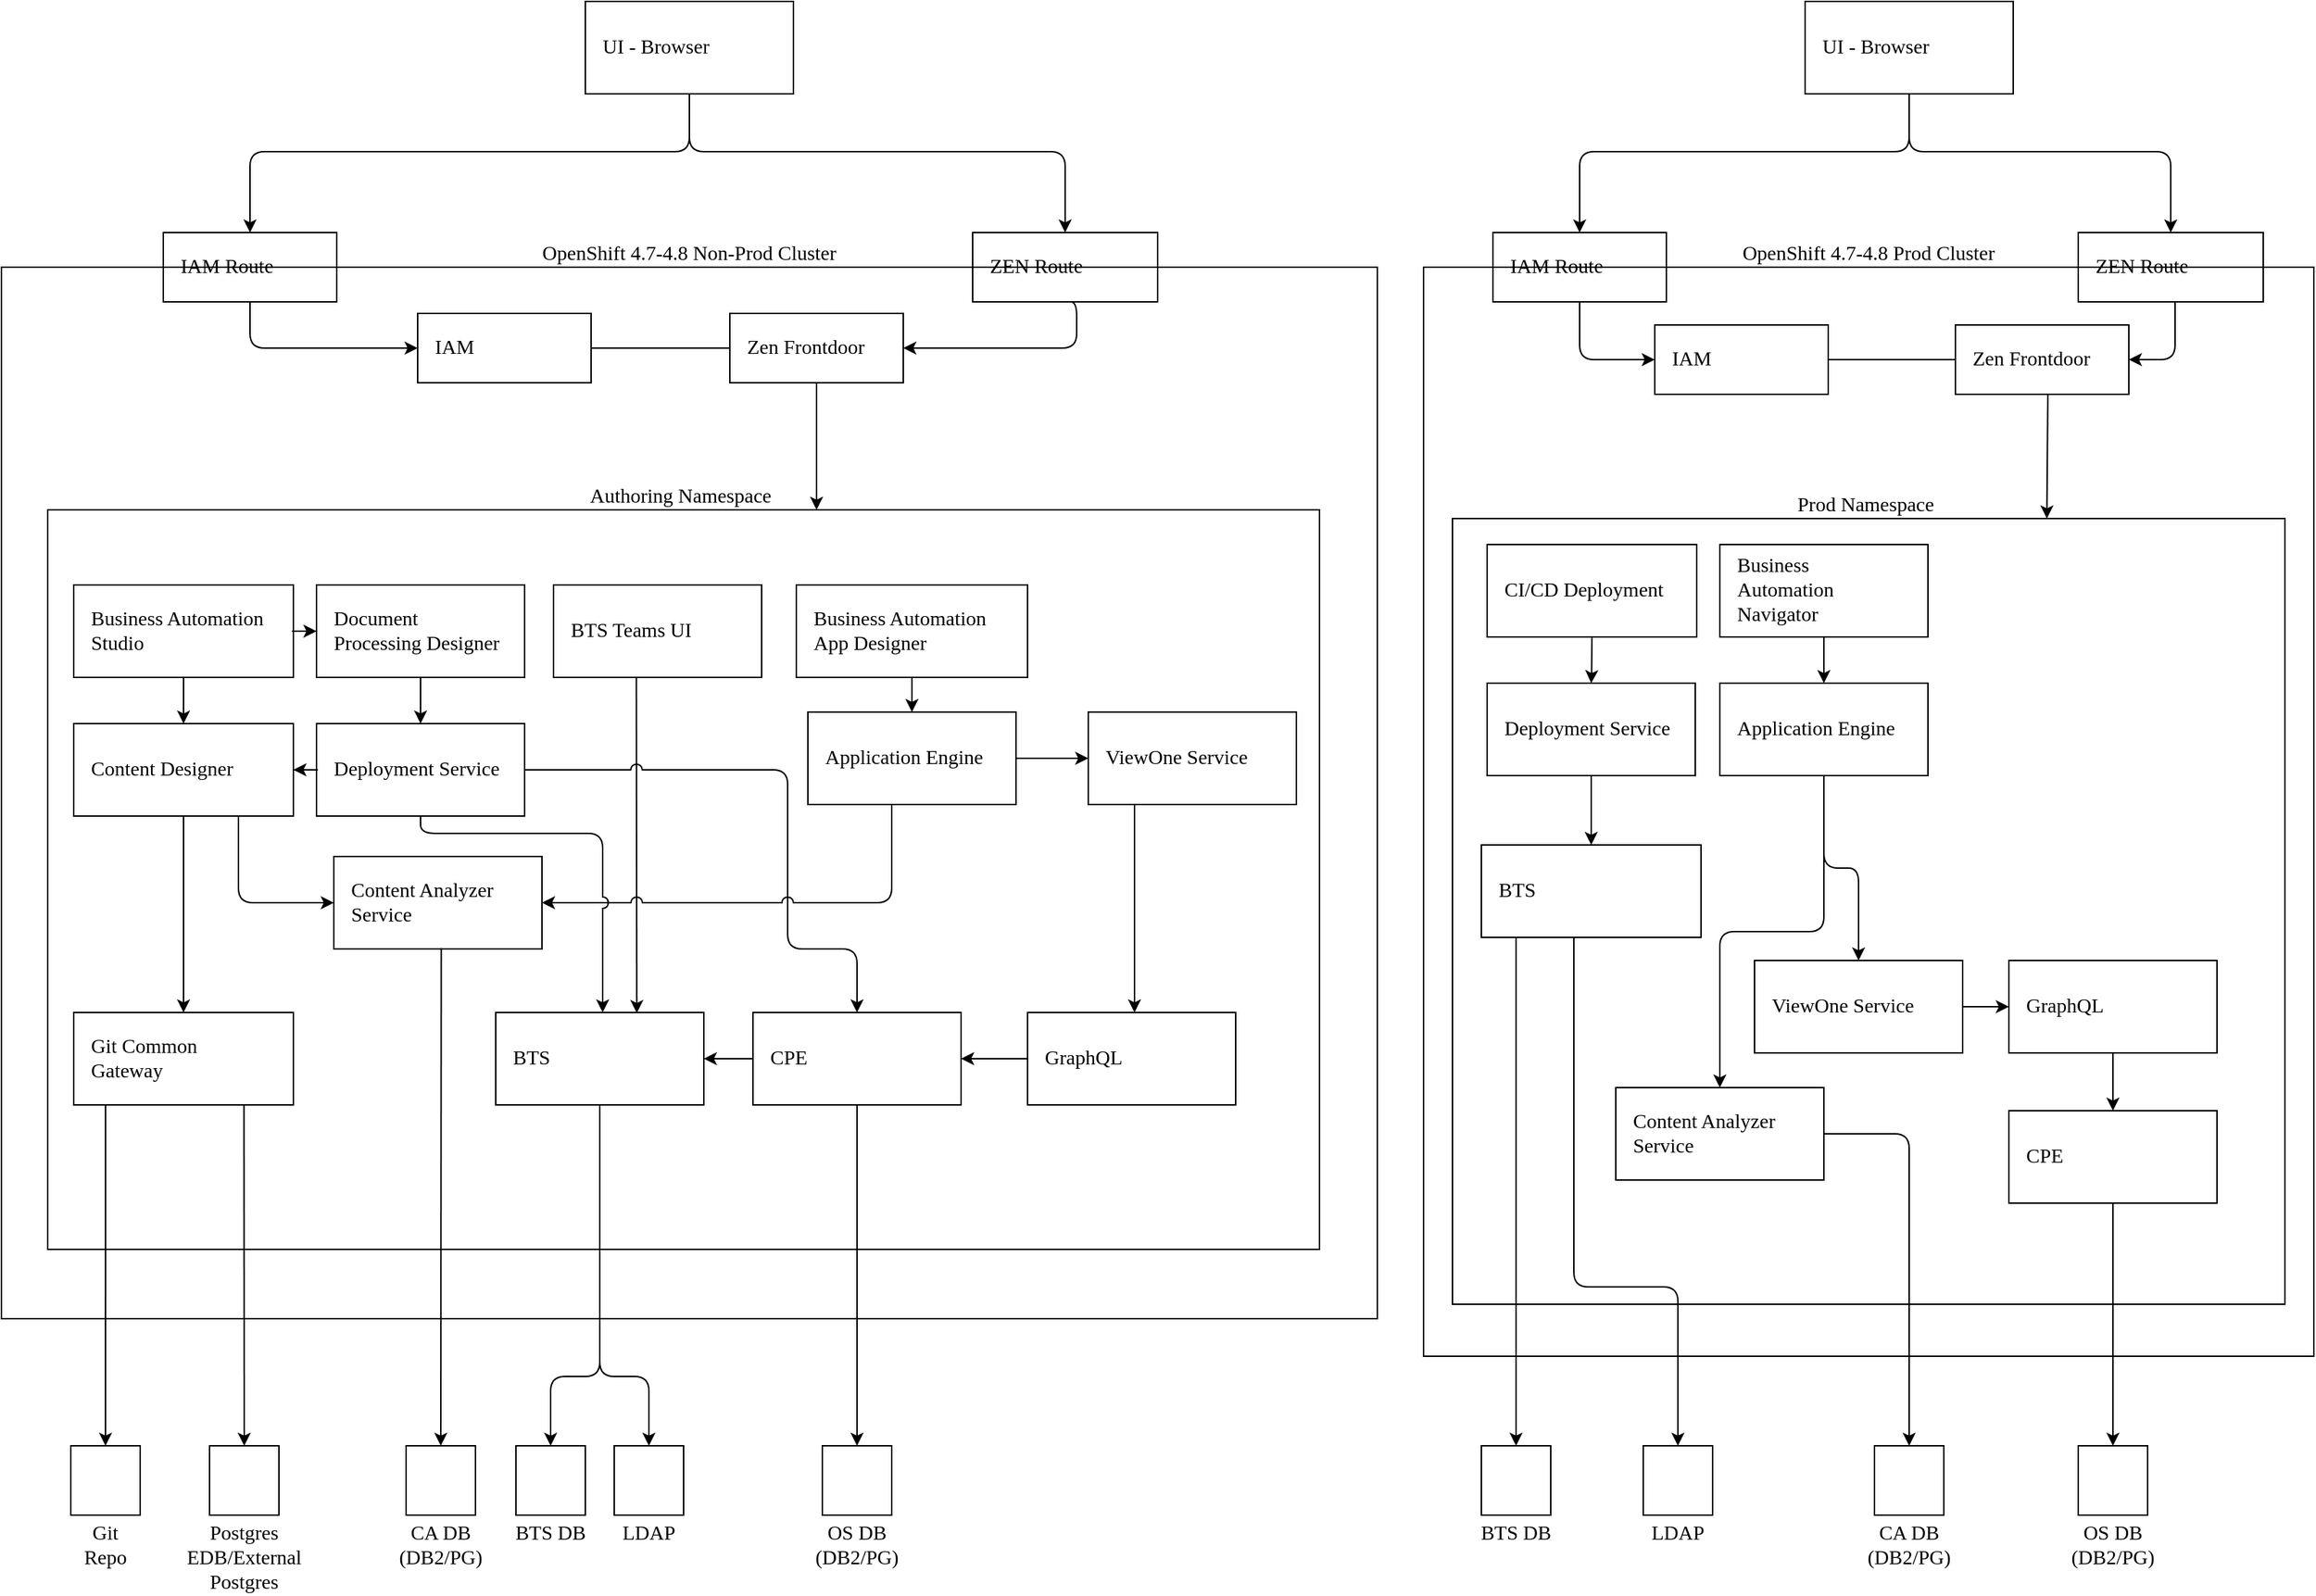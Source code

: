 <mxfile version="27.0.9">
  <diagram id="Tr5ceSvcylgi-qd9AIuI" name="Page-1">
    <mxGraphModel dx="2991" dy="2485" grid="1" gridSize="8" guides="1" tooltips="1" connect="1" arrows="1" fold="1" page="1" pageScale="1" pageWidth="1169" pageHeight="827" background="#ffffff" math="0" shadow="0">
      <root>
        <MiscDiagram modelType="MiscDiagram" lastModifiedUserId="dbush@ibm.com" description="" lastModified="2022-01-26T00:14:24Z" _id="miscdiagram_B1j_SJlOt" label="DO Automation Document Processing on OCP" id="0">
          <mxCell />
        </MiscDiagram>
        <mxCell id="1" parent="0" />
        <UserObject placeholders="1" label="Postgres EDB/External Postgres" Icon-Name="default" id="miscdiagram_B1j_SJlOt_33dyR8UQeAwW">
          <mxCell style="shape=mxgraph.ibm2mondrian.base;shapeType=pn;shapeLayout=collapsed;colorFamily=cyan;colorBackground=noColor:noColor;html=1;whiteSpace=wrap;metaEdit=1;strokeWidth=1;collapsible=0;recursiveResize=0;expand=0;fontFamily=IBM Plex Sans;fontColor=#000000;fontSize=14;image=;verticalAlign=top;align=center;spacing=0;spacingLeft=0;spacingRight=0;spacingTop=0;spacingBottom=0;verticalLabelPosition=bottom;labelPosition=center;positionText=bottom;container=1;fillColor=none;strokeColor=#000000;" parent="1" vertex="1">
            <mxGeometry x="200" y="784" width="48" height="48" as="geometry" />
          </mxCell>
        </UserObject>
        <UserObject placeholders="1" label="Git Repo" Icon-Name="archive" id="miscdiagram_B1j_SJlOt_43dyR8UQgxDn">
          <mxCell style="shape=mxgraph.ibm2mondrian.base;shapeType=ln;shapeLayout=collapsed;colorFamily=cyan;colorBackground=noColor:noColor;html=1;whiteSpace=wrap;metaEdit=1;strokeWidth=1;collapsible=0;recursiveResize=0;expand=0;fontFamily=IBM Plex Sans;fontColor=#000000;fontSize=14;image=;verticalAlign=top;align=center;spacing=0;spacingLeft=0;spacingRight=0;spacingTop=0;spacingBottom=0;verticalLabelPosition=bottom;labelPosition=center;positionText=bottom;container=1;fillColor=none;strokeColor=#000000;" parent="1" vertex="1">
            <mxGeometry x="104" y="784" width="48" height="48" as="geometry" />
          </mxCell>
        </UserObject>
        <UserObject placeholders="1" label="CA DB (DB2/PG)" Icon-Name="data--base" id="miscdiagram_B1j_SJlOt_53dyR8UQ9l7k">
          <mxCell style="shape=mxgraph.ibm2mondrian.base;shapeType=ln;shapeLayout=collapsed;colorFamily=cyan;colorBackground=noColor:noColor;html=1;whiteSpace=wrap;metaEdit=1;strokeWidth=1;collapsible=0;recursiveResize=0;expand=0;fontFamily=IBM Plex Sans;fontColor=#000000;fontSize=14;image=;verticalAlign=top;align=center;spacing=0;spacingLeft=0;spacingRight=0;spacingTop=0;spacingBottom=0;verticalLabelPosition=bottom;labelPosition=center;positionText=bottom;container=1;fillColor=none;strokeColor=#000000;" parent="1" vertex="1">
            <mxGeometry x="336" y="784" width="48" height="48" as="geometry" />
          </mxCell>
        </UserObject>
        <UserObject placeholders="1" label="BTS DB" Icon-Name="data--base" _id="userobject_36P5vDl5987" id="miscdiagram_B1j_SJlOt_93dyR8UQx7J3">
          <mxCell style="shape=mxgraph.ibm2mondrian.base;shapeType=ln;shapeLayout=collapsed;colorFamily=cyan;colorBackground=noColor:noColor;html=1;whiteSpace=wrap;metaEdit=1;strokeWidth=1;collapsible=0;recursiveResize=0;expand=0;fontFamily=IBM Plex Sans;fontColor=#000000;fontSize=14;image=;verticalAlign=top;align=center;spacing=0;spacingLeft=0;spacingRight=0;spacingTop=0;spacingBottom=0;verticalLabelPosition=bottom;labelPosition=center;positionText=bottom;container=1;fillColor=none;strokeColor=#000000;" parent="1" vertex="1">
            <mxGeometry x="412" y="784" width="48" height="48" as="geometry" />
          </mxCell>
        </UserObject>
        <UserObject placeholders="1" label="LDAP" Icon-Name="data--base" _id="userobject_36P5Kby7Kat" id="miscdiagram_B1j_SJlOt_113dyR8UQoE4f">
          <mxCell style="shape=mxgraph.ibm2mondrian.base;shapeType=ln;shapeLayout=collapsed;colorFamily=cyan;colorBackground=noColor:noColor;html=1;whiteSpace=wrap;metaEdit=1;strokeWidth=1;collapsible=0;recursiveResize=0;expand=0;fontFamily=IBM Plex Sans;fontColor=#000000;fontSize=14;image=;verticalAlign=top;align=center;spacing=0;spacingLeft=0;spacingRight=0;spacingTop=0;spacingBottom=0;verticalLabelPosition=bottom;labelPosition=center;positionText=bottom;container=1;fillColor=none;strokeColor=#000000;" parent="1" vertex="1">
            <mxGeometry x="480" y="784" width="48" height="48" as="geometry" />
          </mxCell>
        </UserObject>
        <UserObject placeholders="1" label="&lt;span style=&quot;font-family: &amp;quot;ibm plex sans&amp;quot;&quot;&gt;OpenShift 4.7-4.8 Non-Prod Cluster&lt;/span&gt;" Icon-Name="logo--openshift" id="miscdiagram_B1j_SJlOt_223dyR8UQknNh">
          <mxCell style="shape=mxgraph.ibm2mondrian.base;shapeType=pg;shapeLayout=expanded;colorFamily=green;colorBackground=noColor:noColor;strokeWidth=1;html=1;whiteSpace=wrap;metaEdit=1;collapsible=0;recursiveResize=0;expand=0;fontFamily=IBM Plex Sans SmBld;fontColor=#000000;fontSize=14;image=;verticalAlign=bottom;align=center;spacing=0;spacingLeft=16;spacingRight=16;spacingTop=0;spacingBottom=0;container=1;labelPosition=center;verticalLabelPosition=top;labelBackgroundColor=none;fillColor=none;strokeColor=#000000;" parent="1" vertex="1">
            <mxGeometry x="56" y="-32" width="952" height="728" as="geometry" />
          </mxCell>
        </UserObject>
        <UserObject placeholders="1" label="Authoring Namespace" Icon-Name="border--none" id="miscdiagram_B1j_SJlOt_233dyR8UQaYAk">
          <mxCell style="shape=mxgraph.ibm2mondrian.base;shapeType=lg;shapeLayout=expanded;colorFamily=green;colorBackground=noColor:noColor;html=1;whiteSpace=wrap;metaEdit=1;strokeWidth=1;collapsible=0;recursiveResize=0;expand=0;fontFamily=IBM Plex Sans;fontColor=#000000;fontSize=14;image=;verticalAlign=bottom;align=center;spacing=0;spacingLeft=12;spacingRight=16;spacingTop=0;spacingBottom=0;container=1;labelPosition=center;verticalLabelPosition=top;fillColor=none;strokeColor=#000000;" parent="miscdiagram_B1j_SJlOt_223dyR8UQknNh" vertex="1">
            <mxGeometry x="32" y="168" width="880" height="512" as="geometry" />
          </mxCell>
        </UserObject>
        <UserObject placeholders="1" label="Business Automation Studio" Icon-Name="cube" _id="userobject_36P1Ee38pfG" id="miscdiagram_B1j_SJlOt_243dyR8UQWRlB">
          <mxCell style="shape=mxgraph.ibm2mondrian.base;shapeType=lg;shapeLayout=expanded;colorFamily=green;colorBackground=noColor:noColor;html=1;whiteSpace=wrap;metaEdit=1;strokeWidth=1;collapsible=0;recursiveResize=0;expand=0;fontFamily=IBM Plex Sans;fontColor=#000000;fontSize=14;image=;verticalAlign=middle;align=left;spacing=0;spacingLeft=12;spacingRight=16;spacingTop=0;spacingBottom=0;container=1;fillColor=none;strokeColor=#000000;" parent="miscdiagram_B1j_SJlOt_233dyR8UQaYAk" vertex="1">
            <mxGeometry x="18" y="52" width="152" height="64" as="geometry" />
          </mxCell>
        </UserObject>
        <UserObject placeholders="1" label="Content Designer" Icon-Name="cube" _id="userobject_3667dpUiJf2" id="miscdiagram_B1j_SJlOt_253dyR8UQdbGD">
          <mxCell style="shape=mxgraph.ibm2mondrian.base;shapeType=lg;shapeLayout=expanded;colorFamily=green;colorBackground=noColor:noColor;html=1;whiteSpace=wrap;metaEdit=1;strokeWidth=1;collapsible=0;recursiveResize=0;expand=0;fontFamily=IBM Plex Sans;fontColor=#000000;fontSize=14;image=;verticalAlign=middle;align=left;spacing=0;spacingLeft=12;spacingRight=16;spacingTop=0;spacingBottom=0;container=1;fillColor=none;strokeColor=#000000;" parent="miscdiagram_B1j_SJlOt_233dyR8UQaYAk" vertex="1">
            <mxGeometry x="18" y="148" width="152" height="64" as="geometry" />
          </mxCell>
        </UserObject>
        <UserObject placeholders="1" label="Git Common Gateway" Icon-Name="cube" _id="userobject_3667Aq2Y8bL" id="miscdiagram_B1j_SJlOt_263dyR8UQSVPM">
          <mxCell style="shape=mxgraph.ibm2mondrian.base;shapeType=lg;shapeLayout=expanded;colorFamily=green;colorBackground=noColor:noColor;html=1;whiteSpace=wrap;metaEdit=1;strokeWidth=1;collapsible=0;recursiveResize=0;expand=0;fontFamily=IBM Plex Sans;fontColor=#000000;fontSize=14;image=;verticalAlign=middle;align=left;spacing=0;spacingLeft=12;spacingRight=16;spacingTop=0;spacingBottom=0;container=1;strokeColor=#000000;fillColor=none;" parent="miscdiagram_B1j_SJlOt_233dyR8UQaYAk" vertex="1">
            <mxGeometry x="18" y="348" width="152" height="64" as="geometry" />
          </mxCell>
        </UserObject>
        <UserObject placeholders="1" label="Content Analyzer Service" Icon-Name="cube" _id="userobject_36P25ugMZ5Y" id="miscdiagram_B1j_SJlOt_273dyR8UQ8cT9">
          <mxCell style="shape=mxgraph.ibm2mondrian.base;shapeType=lg;shapeLayout=expanded;colorFamily=green;colorBackground=noColor:noColor;html=1;whiteSpace=wrap;metaEdit=1;strokeWidth=1;collapsible=0;recursiveResize=0;expand=0;fontFamily=IBM Plex Sans;fontColor=#000000;fontSize=14;image=;verticalAlign=middle;align=left;spacing=0;spacingLeft=12;spacingRight=16;spacingTop=0;spacingBottom=0;container=1;fillColor=none;strokeColor=#000000;" parent="miscdiagram_B1j_SJlOt_233dyR8UQaYAk" vertex="1">
            <mxGeometry x="198" y="240" width="144" height="64" as="geometry" />
          </mxCell>
        </UserObject>
        <UserObject placeholders="1" label="Deployment Service" Icon-Name="cube" _id="userobject_3667mdD737Q" id="miscdiagram_B1j_SJlOt_283dyR8UQOgOF">
          <mxCell style="shape=mxgraph.ibm2mondrian.base;shapeType=lg;shapeLayout=expanded;colorFamily=green;colorBackground=noColor:noColor;html=1;whiteSpace=wrap;metaEdit=1;strokeWidth=1;collapsible=0;recursiveResize=0;expand=0;fontFamily=IBM Plex Sans;fontColor=#000000;fontSize=14;image=;verticalAlign=middle;align=left;spacing=0;spacingLeft=12;spacingRight=16;spacingTop=0;spacingBottom=0;container=1;fillColor=none;strokeColor=#000000;" parent="miscdiagram_B1j_SJlOt_233dyR8UQaYAk" vertex="1">
            <mxGeometry x="186" y="148" width="144" height="64" as="geometry" />
          </mxCell>
        </UserObject>
        <UserObject placeholders="1" label="Document Processing Designer" Icon-Name="cube" _id="userobject_36P1QYD0zJA" id="miscdiagram_B1j_SJlOt_293dyR8UQvOCA">
          <mxCell style="shape=mxgraph.ibm2mondrian.base;shapeType=lg;shapeLayout=expanded;colorFamily=green;colorBackground=noColor:noColor;html=1;whiteSpace=wrap;metaEdit=1;strokeWidth=1;collapsible=0;recursiveResize=0;expand=0;fontFamily=IBM Plex Sans;fontColor=#000000;fontSize=14;image=;verticalAlign=middle;align=left;spacing=0;spacingLeft=12;spacingRight=16;spacingTop=0;spacingBottom=0;container=1;fillColor=none;strokeColor=#000000;" parent="miscdiagram_B1j_SJlOt_233dyR8UQaYAk" vertex="1">
            <mxGeometry x="186" y="52" width="144" height="64" as="geometry" />
          </mxCell>
        </UserObject>
        <UserObject placeholders="1" label="BTS Teams UI" Icon-Name="cube" _id="userobject_36P4Vl50sWv" id="miscdiagram_B1j_SJlOt_303dyR8UQFwSX">
          <mxCell style="shape=mxgraph.ibm2mondrian.base;shapeType=lg;shapeLayout=expanded;colorFamily=green;colorBackground=noColor:noColor;html=1;whiteSpace=wrap;metaEdit=1;strokeWidth=1;collapsible=0;recursiveResize=0;expand=0;fontFamily=IBM Plex Sans;fontColor=#000000;fontSize=14;image=;verticalAlign=middle;align=left;spacing=0;spacingLeft=12;spacingRight=16;spacingTop=0;spacingBottom=0;container=1;strokeColor=#000000;fillColor=none;" parent="miscdiagram_B1j_SJlOt_233dyR8UQaYAk" vertex="1">
            <mxGeometry x="350" y="52" width="144" height="64" as="geometry" />
          </mxCell>
        </UserObject>
        <UserObject placeholders="1" label="BTS" Icon-Name="cube" _id="userobject_36OWko64QQ0" id="miscdiagram_B1j_SJlOt_313dyR8UQ7wGu">
          <mxCell style="shape=mxgraph.ibm2mondrian.base;shapeType=lg;shapeLayout=expanded;colorFamily=green;colorBackground=noColor:noColor;html=1;whiteSpace=wrap;metaEdit=1;strokeWidth=1;collapsible=0;recursiveResize=0;expand=0;fontFamily=IBM Plex Sans;fontColor=#000000;fontSize=14;image=;verticalAlign=middle;align=left;spacing=0;spacingLeft=12;spacingRight=16;spacingTop=0;spacingBottom=0;container=1;fillColor=none;strokeColor=#000000;" parent="miscdiagram_B1j_SJlOt_233dyR8UQaYAk" vertex="1">
            <mxGeometry x="310" y="348" width="144" height="64" as="geometry" />
          </mxCell>
        </UserObject>
        <UserObject placeholders="1" label="CPE" Icon-Name="cube" _id="userobject_36P78EL8A8f" id="miscdiagram_B1j_SJlOt_323dyR8UQu4Fc">
          <mxCell style="shape=mxgraph.ibm2mondrian.base;shapeType=lg;shapeLayout=expanded;colorFamily=green;colorBackground=noColor:noColor;html=1;whiteSpace=wrap;metaEdit=1;strokeWidth=1;collapsible=0;recursiveResize=0;expand=0;fontFamily=IBM Plex Sans;fontColor=#000000;fontSize=14;image=;verticalAlign=middle;align=left;spacing=0;spacingLeft=12;spacingRight=16;spacingTop=0;spacingBottom=0;container=1;fillColor=none;strokeColor=#000000;" parent="miscdiagram_B1j_SJlOt_233dyR8UQaYAk" vertex="1">
            <mxGeometry x="488" y="348" width="144" height="64" as="geometry" />
          </mxCell>
        </UserObject>
        <UserObject placeholders="1" label="Application Engine" Icon-Name="cube" _id="userobject_36P65RDvgS0" id="miscdiagram_B1j_SJlOt_333dyR8UQqFrO">
          <mxCell style="shape=mxgraph.ibm2mondrian.base;shapeType=lg;shapeLayout=expanded;colorFamily=green;colorBackground=noColor:noColor;html=1;whiteSpace=wrap;metaEdit=1;strokeWidth=1;collapsible=0;recursiveResize=0;expand=0;fontFamily=IBM Plex Sans;fontColor=#000000;fontSize=14;image=;verticalAlign=middle;align=left;spacing=0;spacingLeft=12;spacingRight=16;spacingTop=0;spacingBottom=0;container=1;fillColor=none;strokeColor=#000000;" parent="miscdiagram_B1j_SJlOt_233dyR8UQaYAk" vertex="1">
            <mxGeometry x="526" y="140" width="144" height="64" as="geometry" />
          </mxCell>
        </UserObject>
        <UserObject placeholders="1" label="Business Automation App Designer" Icon-Name="cube" _id="userobject_36P6hJfFbg5" id="miscdiagram_B1j_SJlOt_343dyR8UQKq7G">
          <mxCell style="shape=mxgraph.ibm2mondrian.base;shapeType=lg;shapeLayout=expanded;colorFamily=green;colorBackground=noColor:noColor;html=1;whiteSpace=wrap;metaEdit=1;strokeWidth=1;collapsible=0;recursiveResize=0;expand=0;fontFamily=IBM Plex Sans;fontColor=#000000;fontSize=14;image=;verticalAlign=middle;align=left;spacing=0;spacingLeft=12;spacingRight=16;spacingTop=0;spacingBottom=0;container=1;strokeColor=#000000;fillColor=none;" parent="miscdiagram_B1j_SJlOt_233dyR8UQaYAk" vertex="1">
            <mxGeometry x="518" y="52" width="160" height="64" as="geometry" />
          </mxCell>
        </UserObject>
        <UserObject placeholders="1" label="ViewOne Service" Icon-Name="cube" _id="userobject_36P6KZM3n5F" id="miscdiagram_B1j_SJlOt_353dyR8UQ52sK">
          <mxCell style="shape=mxgraph.ibm2mondrian.base;shapeType=lg;shapeLayout=expanded;colorFamily=green;colorBackground=noColor:noColor;html=1;whiteSpace=wrap;metaEdit=1;strokeWidth=1;collapsible=0;recursiveResize=0;expand=0;fontFamily=IBM Plex Sans;fontColor=#000000;fontSize=14;image=;verticalAlign=middle;align=left;spacing=0;spacingLeft=12;spacingRight=16;spacingTop=0;spacingBottom=0;container=1;fillColor=none;strokeColor=#000000;" parent="miscdiagram_B1j_SJlOt_233dyR8UQaYAk" vertex="1">
            <mxGeometry x="720" y="140" width="144" height="64" as="geometry" />
          </mxCell>
        </UserObject>
        <UserObject placeholders="1" label="GraphQL" Icon-Name="cube" _id="userobject_36P6XDoOzQz" id="miscdiagram_B1j_SJlOt_363dyR8UQkNWK">
          <mxCell style="shape=mxgraph.ibm2mondrian.base;shapeType=lg;shapeLayout=expanded;colorFamily=green;colorBackground=noColor:noColor;html=1;whiteSpace=wrap;metaEdit=1;strokeWidth=1;collapsible=0;recursiveResize=0;expand=0;fontFamily=IBM Plex Sans;fontColor=#000000;fontSize=14;image=;verticalAlign=middle;align=left;spacing=0;spacingLeft=12;spacingRight=16;spacingTop=0;spacingBottom=0;container=1;fillColor=none;strokeColor=#000000;" parent="miscdiagram_B1j_SJlOt_233dyR8UQaYAk" vertex="1">
            <mxGeometry x="678" y="348" width="144" height="64" as="geometry" />
          </mxCell>
        </UserObject>
        <mxCell id="miscdiagram_B1j_SJlOt_373dyR8UQWdO4" style="edgeStyle=orthogonalEdgeStyle;rounded=1;orthogonalLoop=1;jettySize=auto;html=1;jumpStyle=arc;jumpSize=8;strokeColor=#000000;" parent="miscdiagram_B1j_SJlOt_233dyR8UQaYAk" source="miscdiagram_B1j_SJlOt_243dyR8UQWRlB" target="miscdiagram_B1j_SJlOt_253dyR8UQdbGD" edge="1">
          <mxGeometry relative="1" as="geometry" />
        </mxCell>
        <mxCell id="miscdiagram_B1j_SJlOt_383dyR8UQiYC1" style="edgeStyle=orthogonalEdgeStyle;rounded=1;orthogonalLoop=1;jettySize=auto;html=1;jumpStyle=arc;jumpSize=8;strokeColor=#000000;" parent="miscdiagram_B1j_SJlOt_233dyR8UQaYAk" source="miscdiagram_B1j_SJlOt_253dyR8UQdbGD" target="miscdiagram_B1j_SJlOt_263dyR8UQSVPM" edge="1">
          <mxGeometry relative="1" as="geometry" />
        </mxCell>
        <mxCell id="miscdiagram_B1j_SJlOt_393dyR8UQGBuM" style="edgeStyle=orthogonalEdgeStyle;rounded=1;orthogonalLoop=1;jettySize=auto;html=1;jumpStyle=arc;jumpSize=8;strokeColor=#000000;" parent="miscdiagram_B1j_SJlOt_233dyR8UQaYAk" source="miscdiagram_B1j_SJlOt_283dyR8UQOgOF" target="miscdiagram_B1j_SJlOt_253dyR8UQdbGD" edge="1">
          <mxGeometry relative="1" as="geometry" />
        </mxCell>
        <mxCell id="miscdiagram_B1j_SJlOt_403dyR8UQaDyu" style="edgeStyle=orthogonalEdgeStyle;rounded=1;orthogonalLoop=1;jettySize=auto;html=1;jumpStyle=arc;jumpSize=8;strokeColor=#000000;" parent="miscdiagram_B1j_SJlOt_233dyR8UQaYAk" source="miscdiagram_B1j_SJlOt_243dyR8UQWRlB" target="miscdiagram_B1j_SJlOt_293dyR8UQvOCA" edge="1">
          <mxGeometry relative="1" as="geometry" />
        </mxCell>
        <mxCell id="miscdiagram_B1j_SJlOt_413dyR8UQjqBR" style="edgeStyle=orthogonalEdgeStyle;rounded=1;orthogonalLoop=1;jettySize=auto;html=1;jumpStyle=arc;jumpSize=8;strokeColor=#000000;" parent="miscdiagram_B1j_SJlOt_233dyR8UQaYAk" source="miscdiagram_B1j_SJlOt_293dyR8UQvOCA" target="miscdiagram_B1j_SJlOt_283dyR8UQOgOF" edge="1">
          <mxGeometry relative="1" as="geometry" />
        </mxCell>
        <mxCell id="miscdiagram_B1j_SJlOt_433dyR8UQRlHU" style="edgeStyle=orthogonalEdgeStyle;rounded=1;orthogonalLoop=1;jettySize=auto;html=1;jumpStyle=arc;jumpSize=8;entryX=0.678;entryY=0.006;entryDx=0;entryDy=0;entryPerimeter=0;exitX=0.398;exitY=1.008;exitDx=0;exitDy=0;exitPerimeter=0;strokeColor=#000000;" parent="miscdiagram_B1j_SJlOt_233dyR8UQaYAk" source="miscdiagram_B1j_SJlOt_303dyR8UQFwSX" target="miscdiagram_B1j_SJlOt_313dyR8UQ7wGu" edge="1">
          <mxGeometry relative="1" as="geometry">
            <mxPoint x="407" y="336" as="targetPoint" />
            <Array as="points">
              <mxPoint x="407" y="168" />
              <mxPoint x="408" y="168" />
            </Array>
          </mxGeometry>
        </mxCell>
        <mxCell id="miscdiagram_B1j_SJlOt_443dyR8UQL97q" style="edgeStyle=orthogonalEdgeStyle;rounded=1;orthogonalLoop=1;jettySize=auto;html=1;jumpStyle=arc;jumpSize=8;entryX=0.5;entryY=0;entryDx=0;entryDy=0;strokeColor=#000000;" parent="miscdiagram_B1j_SJlOt_233dyR8UQaYAk" source="miscdiagram_B1j_SJlOt_283dyR8UQOgOF" target="miscdiagram_B1j_SJlOt_323dyR8UQu4Fc" edge="1">
          <mxGeometry relative="1" as="geometry">
            <Array as="points">
              <mxPoint x="512" y="180" />
              <mxPoint x="512" y="304" />
              <mxPoint x="560" y="304" />
            </Array>
          </mxGeometry>
        </mxCell>
        <mxCell id="miscdiagram_B1j_SJlOt_453dyR8UQbBjg" style="edgeStyle=orthogonalEdgeStyle;rounded=1;orthogonalLoop=1;jettySize=auto;html=1;jumpStyle=arc;jumpSize=8;entryX=1;entryY=0.5;entryDx=0;entryDy=0;entryPerimeter=0;strokeColor=#000000;" parent="miscdiagram_B1j_SJlOt_233dyR8UQaYAk" source="miscdiagram_B1j_SJlOt_323dyR8UQu4Fc" target="miscdiagram_B1j_SJlOt_313dyR8UQ7wGu" edge="1">
          <mxGeometry relative="1" as="geometry" />
        </mxCell>
        <mxCell id="miscdiagram_B1j_SJlOt_463dyR8UQHbcD" style="edgeStyle=orthogonalEdgeStyle;rounded=1;orthogonalLoop=1;jettySize=auto;html=1;jumpStyle=arc;jumpSize=8;entryX=1;entryY=0.5;entryDx=0;entryDy=0;strokeColor=#000000;" parent="miscdiagram_B1j_SJlOt_233dyR8UQaYAk" source="miscdiagram_B1j_SJlOt_333dyR8UQqFrO" target="miscdiagram_B1j_SJlOt_273dyR8UQ8cT9" edge="1">
          <mxGeometry relative="1" as="geometry">
            <Array as="points">
              <mxPoint x="584" y="272" />
            </Array>
            <mxPoint x="344" y="272" as="targetPoint" />
          </mxGeometry>
        </mxCell>
        <mxCell id="miscdiagram_B1j_SJlOt_473dyR8UQUaPQ" style="edgeStyle=orthogonalEdgeStyle;rounded=1;orthogonalLoop=1;jettySize=auto;html=1;jumpStyle=arc;jumpSize=8;strokeColor=#000000;" parent="miscdiagram_B1j_SJlOt_233dyR8UQaYAk" source="miscdiagram_B1j_SJlOt_343dyR8UQKq7G" target="miscdiagram_B1j_SJlOt_333dyR8UQqFrO" edge="1">
          <mxGeometry relative="1" as="geometry" />
        </mxCell>
        <mxCell id="miscdiagram_B1j_SJlOt_493dyR8UQmQN6" style="edgeStyle=orthogonalEdgeStyle;rounded=1;orthogonalLoop=1;jettySize=auto;html=1;jumpStyle=arc;jumpSize=8;entryX=1;entryY=0.5;entryDx=0;entryDy=0;entryPerimeter=0;strokeColor=#000000;" parent="miscdiagram_B1j_SJlOt_233dyR8UQaYAk" source="miscdiagram_B1j_SJlOt_363dyR8UQkNWK" target="miscdiagram_B1j_SJlOt_323dyR8UQu4Fc" edge="1">
          <mxGeometry relative="1" as="geometry" />
        </mxCell>
        <mxCell id="miscdiagram_B1j_SJlOt_503dyR8UQsR0V" style="edgeStyle=orthogonalEdgeStyle;rounded=1;orthogonalLoop=1;jettySize=auto;html=1;jumpStyle=arc;jumpSize=8;strokeColor=#000000;" parent="miscdiagram_B1j_SJlOt_233dyR8UQaYAk" edge="1">
          <mxGeometry relative="1" as="geometry">
            <mxPoint x="752" y="204" as="sourcePoint" />
            <mxPoint x="752" y="348" as="targetPoint" />
            <Array as="points">
              <mxPoint x="752" y="204" />
              <mxPoint x="752" y="348" />
            </Array>
          </mxGeometry>
        </mxCell>
        <mxCell id="LW49VV2SgWv3rmbio3-E-8" style="edgeStyle=orthogonalEdgeStyle;rounded=1;orthogonalLoop=1;jettySize=auto;html=1;jumpStyle=arc;jumpSize=8;exitX=0.5;exitY=1;exitDx=0;exitDy=0;strokeColor=#000000;" parent="miscdiagram_B1j_SJlOt_233dyR8UQaYAk" source="miscdiagram_B1j_SJlOt_283dyR8UQOgOF" target="miscdiagram_B1j_SJlOt_313dyR8UQ7wGu" edge="1">
          <mxGeometry relative="1" as="geometry">
            <Array as="points">
              <mxPoint x="258" y="224" />
              <mxPoint x="384" y="224" />
            </Array>
            <mxPoint x="360" y="288" as="sourcePoint" />
            <mxPoint x="471" y="420" as="targetPoint" />
          </mxGeometry>
        </mxCell>
        <mxCell id="LW49VV2SgWv3rmbio3-E-50" style="edgeStyle=orthogonalEdgeStyle;rounded=1;orthogonalLoop=1;jettySize=auto;html=1;jumpStyle=arc;jumpSize=8;exitX=0.75;exitY=1;exitDx=0;exitDy=0;entryX=0;entryY=0.5;entryDx=0;entryDy=0;strokeColor=#000000;" parent="miscdiagram_B1j_SJlOt_233dyR8UQaYAk" source="miscdiagram_B1j_SJlOt_253dyR8UQdbGD" target="miscdiagram_B1j_SJlOt_273dyR8UQ8cT9" edge="1">
          <mxGeometry relative="1" as="geometry">
            <mxPoint x="144" y="272" as="sourcePoint" />
            <mxPoint x="144" y="408" as="targetPoint" />
          </mxGeometry>
        </mxCell>
        <mxCell id="LW49VV2SgWv3rmbio3-E-54" style="edgeStyle=orthogonalEdgeStyle;rounded=1;orthogonalLoop=1;jettySize=auto;html=1;jumpStyle=arc;jumpSize=8;exitX=1;exitY=0.5;exitDx=0;exitDy=0;entryX=0;entryY=0.5;entryDx=0;entryDy=0;strokeColor=#000000;" parent="miscdiagram_B1j_SJlOt_233dyR8UQaYAk" source="miscdiagram_B1j_SJlOt_333dyR8UQqFrO" target="miscdiagram_B1j_SJlOt_353dyR8UQ52sK" edge="1">
          <mxGeometry relative="1" as="geometry">
            <mxPoint x="680" y="232" as="sourcePoint" />
            <mxPoint x="680" y="376" as="targetPoint" />
            <Array as="points">
              <mxPoint x="680" y="172" />
              <mxPoint x="680" y="172" />
            </Array>
          </mxGeometry>
        </mxCell>
        <UserObject placeholders="1" label="ZEN Route" Icon-Name="cube" _id="userobject_36P4Vl50sWv" id="LW49VV2SgWv3rmbio3-E-16">
          <mxCell style="shape=mxgraph.ibm2mondrian.base;shapeType=lg;shapeLayout=expanded;colorFamily=green;colorBackground=noColor:noColor;html=1;whiteSpace=wrap;metaEdit=1;strokeWidth=1;collapsible=0;recursiveResize=0;expand=0;fontFamily=IBM Plex Sans;fontColor=#000000;fontSize=14;image=;verticalAlign=middle;align=left;spacing=0;spacingLeft=12;spacingRight=16;spacingTop=0;spacingBottom=0;container=1;fillColor=none;strokeColor=#000000;" parent="miscdiagram_B1j_SJlOt_223dyR8UQknNh" vertex="1">
            <mxGeometry x="672" y="-24" width="128" height="48" as="geometry" />
          </mxCell>
        </UserObject>
        <UserObject placeholders="1" label="IAM Route" Icon-Name="cube" _id="userobject_36P4Vl50sWv" id="LW49VV2SgWv3rmbio3-E-15">
          <mxCell style="shape=mxgraph.ibm2mondrian.base;shapeType=lg;shapeLayout=expanded;colorFamily=green;colorBackground=noColor:noColor;html=1;whiteSpace=wrap;metaEdit=1;strokeWidth=1;collapsible=0;recursiveResize=0;expand=0;fontFamily=IBM Plex Sans;fontColor=#000000;fontSize=14;image=;verticalAlign=middle;align=left;spacing=0;spacingLeft=12;spacingRight=16;spacingTop=0;spacingBottom=0;container=1;fillColor=none;strokeColor=#000000;" parent="miscdiagram_B1j_SJlOt_223dyR8UQknNh" vertex="1">
            <mxGeometry x="112" y="-24" width="120" height="48" as="geometry" />
          </mxCell>
        </UserObject>
        <UserObject placeholders="1" label="IAM" Icon-Name="cube" _id="userobject_36P4Vl50sWv" id="LW49VV2SgWv3rmbio3-E-21">
          <mxCell style="shape=mxgraph.ibm2mondrian.base;shapeType=lg;shapeLayout=expanded;colorFamily=green;colorBackground=noColor:noColor;html=1;whiteSpace=wrap;metaEdit=1;strokeWidth=1;collapsible=0;recursiveResize=0;expand=0;fontFamily=IBM Plex Sans;fontColor=#000000;fontSize=14;image=;verticalAlign=middle;align=left;spacing=0;spacingLeft=12;spacingRight=16;spacingTop=0;spacingBottom=0;container=1;fillColor=none;strokeColor=#000000;" parent="miscdiagram_B1j_SJlOt_223dyR8UQknNh" vertex="1">
            <mxGeometry x="288" y="32" width="120" height="48" as="geometry" />
          </mxCell>
        </UserObject>
        <UserObject placeholders="1" label="Zen Frontdoor" Icon-Name="cube" _id="userobject_36P4Vl50sWv" id="LW49VV2SgWv3rmbio3-E-22">
          <mxCell style="shape=mxgraph.ibm2mondrian.base;shapeType=lg;shapeLayout=expanded;colorFamily=green;colorBackground=noColor:noColor;html=1;whiteSpace=wrap;metaEdit=1;strokeWidth=1;collapsible=0;recursiveResize=0;expand=0;fontFamily=IBM Plex Sans;fontColor=#000000;fontSize=14;image=;verticalAlign=middle;align=left;spacing=0;spacingLeft=12;spacingRight=16;spacingTop=0;spacingBottom=0;container=1;fillColor=none;strokeColor=#000000;" parent="miscdiagram_B1j_SJlOt_223dyR8UQknNh" vertex="1">
            <mxGeometry x="504" y="32" width="120" height="48" as="geometry" />
          </mxCell>
        </UserObject>
        <mxCell id="LW49VV2SgWv3rmbio3-E-24" style="edgeStyle=orthogonalEdgeStyle;rounded=1;orthogonalLoop=1;jettySize=auto;html=1;jumpStyle=arc;jumpSize=8;entryX=0;entryY=0.5;entryDx=0;entryDy=0;exitX=0.5;exitY=1;exitDx=0;exitDy=0;strokeColor=#000000;" parent="miscdiagram_B1j_SJlOt_223dyR8UQknNh" source="LW49VV2SgWv3rmbio3-E-15" target="LW49VV2SgWv3rmbio3-E-21" edge="1">
          <mxGeometry relative="1" as="geometry">
            <mxPoint x="176" y="56" as="sourcePoint" />
            <mxPoint x="177" y="286" as="targetPoint" />
            <Array as="points">
              <mxPoint x="172" y="56" />
            </Array>
          </mxGeometry>
        </mxCell>
        <mxCell id="LW49VV2SgWv3rmbio3-E-25" style="edgeStyle=orthogonalEdgeStyle;rounded=1;orthogonalLoop=1;jettySize=auto;html=1;jumpStyle=arc;jumpSize=8;entryX=1;entryY=0.5;entryDx=0;entryDy=0;exitX=0.5;exitY=1;exitDx=0;exitDy=0;strokeColor=#000000;" parent="miscdiagram_B1j_SJlOt_223dyR8UQknNh" source="LW49VV2SgWv3rmbio3-E-16" target="LW49VV2SgWv3rmbio3-E-22" edge="1">
          <mxGeometry relative="1" as="geometry">
            <mxPoint x="616" y="32" as="sourcePoint" />
            <mxPoint x="732" y="64" as="targetPoint" />
            <Array as="points">
              <mxPoint x="744" y="56" />
            </Array>
          </mxGeometry>
        </mxCell>
        <mxCell id="LW49VV2SgWv3rmbio3-E-26" value="" style="endArrow=none;html=1;rounded=0;entryX=0;entryY=0.5;entryDx=0;entryDy=0;exitX=1;exitY=0.5;exitDx=0;exitDy=0;strokeColor=#000000;" parent="miscdiagram_B1j_SJlOt_223dyR8UQknNh" source="LW49VV2SgWv3rmbio3-E-21" target="LW49VV2SgWv3rmbio3-E-22" edge="1">
          <mxGeometry width="50" height="50" relative="1" as="geometry">
            <mxPoint x="416" y="106" as="sourcePoint" />
            <mxPoint x="466" y="56" as="targetPoint" />
          </mxGeometry>
        </mxCell>
        <mxCell id="LW49VV2SgWv3rmbio3-E-27" style="edgeStyle=orthogonalEdgeStyle;rounded=1;orthogonalLoop=1;jettySize=auto;html=1;jumpStyle=arc;jumpSize=8;exitX=0.5;exitY=1;exitDx=0;exitDy=0;strokeColor=#000000;" parent="miscdiagram_B1j_SJlOt_223dyR8UQknNh" source="LW49VV2SgWv3rmbio3-E-22" edge="1">
          <mxGeometry relative="1" as="geometry">
            <mxPoint x="586.24" y="77.44" as="sourcePoint" />
            <mxPoint x="564" y="168" as="targetPoint" />
            <Array as="points">
              <mxPoint x="564" y="168" />
            </Array>
          </mxGeometry>
        </mxCell>
        <mxCell id="LW49VV2SgWv3rmbio3-E-11" style="edgeStyle=orthogonalEdgeStyle;rounded=1;orthogonalLoop=1;jettySize=auto;html=1;jumpStyle=arc;jumpSize=8;entryX=0.5;entryY=0;entryDx=0;entryDy=0;strokeColor=#000000;exitX=0.775;exitY=1;exitDx=0;exitDy=0;exitPerimeter=0;" parent="1" source="miscdiagram_B1j_SJlOt_263dyR8UQSVPM" target="miscdiagram_B1j_SJlOt_33dyR8UQeAwW" edge="1">
          <mxGeometry relative="1" as="geometry">
            <Array as="points" />
            <mxPoint x="224" y="552" as="sourcePoint" />
            <mxPoint x="159.73" y="696" as="targetPoint" />
          </mxGeometry>
        </mxCell>
        <mxCell id="miscdiagram_B1j_SJlOt_63dyR8UQrt6Q" style="edgeStyle=orthogonalEdgeStyle;rounded=1;orthogonalLoop=1;jettySize=auto;html=1;jumpStyle=arc;jumpSize=8;entryX=0.5;entryY=0;entryDx=0;entryDy=0;entryPerimeter=0;exitX=0.516;exitY=0.99;exitDx=0;exitDy=0;exitPerimeter=0;strokeColor=#000000;" parent="1" source="miscdiagram_B1j_SJlOt_273dyR8UQ8cT9" target="miscdiagram_B1j_SJlOt_53dyR8UQ9l7k" edge="1">
          <mxGeometry relative="1" as="geometry" />
        </mxCell>
        <mxCell id="miscdiagram_B1j_SJlOt_103dyR8UQRtig" style="edgeStyle=orthogonalEdgeStyle;rounded=1;orthogonalLoop=1;jettySize=auto;html=1;jumpStyle=arc;jumpSize=8;entryX=0.5;entryY=0;entryDx=0;entryDy=0;entryPerimeter=0;strokeColor=#000000;exitX=0.5;exitY=1;exitDx=0;exitDy=0;" parent="1" source="miscdiagram_B1j_SJlOt_313dyR8UQ7wGu" target="miscdiagram_B1j_SJlOt_93dyR8UQx7J3" edge="1">
          <mxGeometry relative="1" as="geometry">
            <Array as="points">
              <mxPoint x="470" y="736" />
              <mxPoint x="436" y="736" />
            </Array>
          </mxGeometry>
        </mxCell>
        <mxCell id="miscdiagram_B1j_SJlOt_123dyR8UQhDda" style="edgeStyle=orthogonalEdgeStyle;rounded=1;orthogonalLoop=1;jettySize=auto;html=1;jumpStyle=arc;jumpSize=8;entryX=0.5;entryY=0;entryDx=0;entryDy=0;entryPerimeter=0;strokeColor=#000000;exitX=0.5;exitY=1;exitDx=0;exitDy=0;" parent="1" source="miscdiagram_B1j_SJlOt_313dyR8UQ7wGu" target="miscdiagram_B1j_SJlOt_113dyR8UQoE4f" edge="1">
          <mxGeometry relative="1" as="geometry">
            <Array as="points">
              <mxPoint x="470" y="736" />
              <mxPoint x="504" y="736" />
            </Array>
          </mxGeometry>
        </mxCell>
        <UserObject placeholders="1" label="UI - Browser" Icon-Name="cube" _id="userobject_36P4Vl50sWv" id="LW49VV2SgWv3rmbio3-E-13">
          <mxCell style="shape=mxgraph.ibm2mondrian.base;shapeType=lg;shapeLayout=expanded;colorFamily=green;colorBackground=noColor:noColor;html=1;whiteSpace=wrap;metaEdit=1;strokeWidth=1;collapsible=0;recursiveResize=0;expand=0;fontFamily=IBM Plex Sans;fontColor=#000000;fontSize=14;image=;verticalAlign=middle;align=left;spacing=0;spacingLeft=12;spacingRight=16;spacingTop=0;spacingBottom=0;container=1;fillColor=none;strokeColor=#000000;" parent="1" vertex="1">
            <mxGeometry x="460" y="-216" width="144" height="64" as="geometry" />
          </mxCell>
        </UserObject>
        <UserObject placeholders="1" label="BTS DB" Icon-Name="data--base" _id="userobject_36PbA5H3Lvp" id="miscdiagram_B1j_SJlOt_143dyR8UQvNq0">
          <mxCell style="shape=mxgraph.ibm2mondrian.base;shapeType=ln;shapeLayout=collapsed;colorFamily=cyan;colorBackground=noColor:noColor;html=1;whiteSpace=wrap;metaEdit=1;strokeWidth=1;collapsible=0;recursiveResize=0;expand=0;fontFamily=IBM Plex Sans;fontColor=#000000;fontSize=14;image=;verticalAlign=top;align=center;spacing=0;spacingLeft=0;spacingRight=0;spacingTop=0;spacingBottom=0;verticalLabelPosition=bottom;labelPosition=center;positionText=bottom;container=0;fillColor=none;strokeColor=#000000;" parent="1" vertex="1">
            <mxGeometry x="1080" y="784" width="48" height="48" as="geometry" />
          </mxCell>
        </UserObject>
        <UserObject placeholders="1" label="LDAP" Icon-Name="data--base" _id="userobject_36PbChgNqlr" id="miscdiagram_B1j_SJlOt_153dyR8UQy11h">
          <mxCell style="shape=mxgraph.ibm2mondrian.base;shapeType=ln;shapeLayout=collapsed;colorFamily=cyan;colorBackground=noColor:noColor;html=1;whiteSpace=wrap;metaEdit=1;strokeWidth=1;collapsible=0;recursiveResize=0;expand=0;fontFamily=IBM Plex Sans;fontColor=#000000;fontSize=14;image=;verticalAlign=top;align=center;spacing=0;spacingLeft=0;spacingRight=0;spacingTop=0;spacingBottom=0;verticalLabelPosition=bottom;labelPosition=center;positionText=bottom;container=0;fillColor=none;strokeColor=#000000;" parent="1" vertex="1">
            <mxGeometry x="1192" y="784" width="48" height="48" as="geometry" />
          </mxCell>
        </UserObject>
        <UserObject placeholders="1" label="CA DB (DB2/PG)" Icon-Name="data--base" _id="userobject_36PbEIjMhDf" id="miscdiagram_B1j_SJlOt_163dyR8UQTwJt">
          <mxCell style="shape=mxgraph.ibm2mondrian.base;shapeType=ln;shapeLayout=collapsed;colorFamily=cyan;colorBackground=noColor:noColor;html=1;whiteSpace=wrap;metaEdit=1;strokeWidth=1;collapsible=0;recursiveResize=0;expand=0;fontFamily=IBM Plex Sans;fontColor=#000000;fontSize=14;image=;verticalAlign=top;align=center;spacing=0;spacingLeft=0;spacingRight=0;spacingTop=0;spacingBottom=0;verticalLabelPosition=bottom;labelPosition=center;positionText=bottom;container=0;fillColor=none;strokeColor=#000000;" parent="1" vertex="1">
            <mxGeometry x="1352" y="784" width="48" height="48" as="geometry" />
          </mxCell>
        </UserObject>
        <UserObject placeholders="1" label="OS DB (DB2/PG)" Icon-Name="data--base" _id="userobject_36PcceQ84pQ" id="miscdiagram_B1j_SJlOt_203dyR8UQnikP">
          <mxCell style="shape=mxgraph.ibm2mondrian.base;shapeType=ln;shapeLayout=collapsed;colorFamily=cyan;colorBackground=noColor:noColor;html=1;whiteSpace=wrap;metaEdit=1;strokeWidth=1;collapsible=0;recursiveResize=0;expand=0;fontFamily=IBM Plex Sans;fontColor=#000000;fontSize=14;image=;verticalAlign=top;align=center;spacing=0;spacingLeft=0;spacingRight=0;spacingTop=0;spacingBottom=0;verticalLabelPosition=bottom;labelPosition=center;positionText=bottom;container=0;fillColor=none;strokeColor=#000000;" parent="1" vertex="1">
            <mxGeometry x="1493" y="784" width="48" height="48" as="geometry" />
          </mxCell>
        </UserObject>
        <UserObject placeholders="1" label="&lt;span style=&quot;font-family: &amp;#34;ibm plex sans&amp;#34;&quot;&gt;OpenShift 4.7-4.8 Prod Cluster&lt;/span&gt;" Icon-Name="logo--openshift" id="miscdiagram_B1j_SJlOt_513dyR8UQyjKj">
          <mxCell style="shape=mxgraph.ibm2mondrian.base;shapeType=pg;shapeLayout=expanded;colorFamily=green;colorBackground=noColor:noColor;strokeWidth=1;html=1;whiteSpace=wrap;metaEdit=1;collapsible=0;recursiveResize=0;expand=0;fontFamily=IBM Plex Sans SmBld;fontColor=#000000;fontSize=14;image=;verticalAlign=bottom;align=center;spacing=0;spacingLeft=16;spacingRight=16;spacingTop=0;spacingBottom=0;container=0;labelPosition=center;verticalLabelPosition=top;fillColor=none;strokeColor=#000000;" parent="1" vertex="1">
            <mxGeometry x="1040" y="-32" width="616" height="754" as="geometry" />
          </mxCell>
        </UserObject>
        <mxCell id="LW49VV2SgWv3rmbio3-E-10" style="edgeStyle=orthogonalEdgeStyle;rounded=1;orthogonalLoop=1;jettySize=auto;html=1;jumpStyle=arc;jumpSize=8;exitX=0.145;exitY=0.995;exitDx=0;exitDy=0;exitPerimeter=0;entryX=0.5;entryY=0;entryDx=0;entryDy=0;strokeColor=#000000;" parent="1" source="miscdiagram_B1j_SJlOt_263dyR8UQSVPM" target="miscdiagram_B1j_SJlOt_43dyR8UQgxDn" edge="1">
          <mxGeometry relative="1" as="geometry">
            <Array as="points">
              <mxPoint x="128" y="784" />
            </Array>
            <mxPoint x="96" y="442" as="sourcePoint" />
            <mxPoint x="96" y="650" as="targetPoint" />
          </mxGeometry>
        </mxCell>
        <mxCell id="LW49VV2SgWv3rmbio3-E-19" value="" style="group;fillColor=none;" parent="1" vertex="1" connectable="0">
          <mxGeometry x="1060" y="142" width="576" height="544" as="geometry" />
        </mxCell>
        <UserObject placeholders="1" label="Prod Namespace" Icon-Name="border--none" _id="userobject_365Ft8IL3wn" id="miscdiagram_B1j_SJlOt_523dyR8UQNp1R">
          <mxCell style="shape=mxgraph.ibm2mondrian.base;shapeType=lg;shapeLayout=expanded;colorFamily=green;colorBackground=noColor:noColor;html=1;whiteSpace=wrap;metaEdit=1;strokeWidth=1;collapsible=0;recursiveResize=0;expand=0;fontFamily=IBM Plex Sans;fontColor=#000000;fontSize=14;image=;verticalAlign=bottom;align=center;spacing=0;spacingLeft=12;spacingRight=16;spacingTop=0;spacingBottom=0;container=0;labelPosition=center;verticalLabelPosition=top;fillColor=none;strokeColor=#000000;" parent="LW49VV2SgWv3rmbio3-E-19" vertex="1">
            <mxGeometry width="576" height="544" as="geometry" />
          </mxCell>
        </UserObject>
        <UserObject placeholders="1" label="CI/CD Deployment" Icon-Name="cube" _id="userobject_366DO4qoXqF" id="miscdiagram_B1j_SJlOt_533dyR8UQ0ANk">
          <mxCell style="shape=mxgraph.ibm2mondrian.base;shapeType=lg;shapeLayout=expanded;colorFamily=green;colorBackground=noColor:noColor;html=1;whiteSpace=wrap;metaEdit=1;strokeWidth=1;collapsible=0;recursiveResize=0;expand=0;fontFamily=IBM Plex Sans;fontColor=#000000;fontSize=14;image=;verticalAlign=middle;align=left;spacing=0;spacingLeft=12;spacingRight=16;spacingTop=0;spacingBottom=0;container=0;fillColor=none;strokeColor=#000000;" parent="LW49VV2SgWv3rmbio3-E-19" vertex="1">
            <mxGeometry x="24" y="18" width="145" height="64" as="geometry" />
          </mxCell>
        </UserObject>
        <UserObject placeholders="1" label="Business Automation Navigator" Icon-Name="cube" _id="userobject_36PaJ0GuBQ8" id="miscdiagram_B1j_SJlOt_543dyR8UQ3KkY">
          <mxCell style="shape=mxgraph.ibm2mondrian.base;shapeType=lg;shapeLayout=expanded;colorFamily=green;colorBackground=noColor:noColor;html=1;whiteSpace=wrap;metaEdit=1;strokeWidth=1;collapsible=0;recursiveResize=0;expand=0;fontFamily=IBM Plex Sans;fontColor=#000000;fontSize=14;image=;verticalAlign=middle;align=left;spacing=0;spacingLeft=12;spacingRight=16;spacingTop=0;spacingBottom=0;container=0;fillColor=none;strokeColor=#000000;" parent="LW49VV2SgWv3rmbio3-E-19" vertex="1">
            <mxGeometry x="185" y="18" width="144" height="64" as="geometry" />
          </mxCell>
        </UserObject>
        <UserObject placeholders="1" label="Application Engine" Icon-Name="cube" _id="userobject_36PaF0EsXTF" id="miscdiagram_B1j_SJlOt_553dyR8UQn4V8">
          <mxCell style="shape=mxgraph.ibm2mondrian.base;shapeType=lg;shapeLayout=expanded;colorFamily=green;colorBackground=noColor:noColor;html=1;whiteSpace=wrap;metaEdit=1;strokeWidth=1;collapsible=0;recursiveResize=0;expand=0;fontFamily=IBM Plex Sans;fontColor=#000000;fontSize=14;image=;verticalAlign=middle;align=left;spacing=0;spacingLeft=12;spacingRight=16;spacingTop=0;spacingBottom=0;container=0;strokeColor=#000000;fillColor=none;" parent="LW49VV2SgWv3rmbio3-E-19" vertex="1">
            <mxGeometry x="185" y="114" width="144" height="64" as="geometry" />
          </mxCell>
        </UserObject>
        <UserObject placeholders="1" label="Deployment Service" Icon-Name="cube" _id="userobject_36Pax4GzTqo" id="miscdiagram_B1j_SJlOt_563dyR8UQNd9C">
          <mxCell style="shape=mxgraph.ibm2mondrian.base;shapeType=lg;shapeLayout=expanded;colorFamily=green;colorBackground=noColor:noColor;html=1;whiteSpace=wrap;metaEdit=1;strokeWidth=1;collapsible=0;recursiveResize=0;expand=0;fontFamily=IBM Plex Sans;fontColor=#000000;fontSize=14;image=;verticalAlign=middle;align=left;spacing=0;spacingLeft=12;spacingRight=16;spacingTop=0;spacingBottom=0;container=0;fillColor=none;strokeColor=#000000;" parent="LW49VV2SgWv3rmbio3-E-19" vertex="1">
            <mxGeometry x="24" y="114" width="144" height="64" as="geometry" />
          </mxCell>
        </UserObject>
        <UserObject placeholders="1" label="BTS" Icon-Name="cube" _id="userobject_366DO4ri27P" id="miscdiagram_B1j_SJlOt_573dyR8UQUmuE">
          <mxCell style="shape=mxgraph.ibm2mondrian.base;shapeType=lg;shapeLayout=expanded;colorFamily=green;colorBackground=noColor:noColor;html=1;whiteSpace=wrap;metaEdit=1;strokeWidth=1;collapsible=0;recursiveResize=0;expand=0;fontFamily=IBM Plex Sans;fontColor=#000000;fontSize=14;image=;verticalAlign=middle;align=left;spacing=0;spacingLeft=12;spacingRight=16;spacingTop=0;spacingBottom=0;container=0;fillColor=none;strokeColor=#000000;" parent="LW49VV2SgWv3rmbio3-E-19" vertex="1">
            <mxGeometry x="20" y="226" width="152" height="64" as="geometry" />
          </mxCell>
        </UserObject>
        <UserObject placeholders="1" label="ViewOne Service" Icon-Name="cube" _id="userobject_36PaRVQhEr2" id="miscdiagram_B1j_SJlOt_583dyR8UQDez9">
          <mxCell style="shape=mxgraph.ibm2mondrian.base;shapeType=lg;shapeLayout=expanded;colorFamily=green;colorBackground=noColor:noColor;html=1;whiteSpace=wrap;metaEdit=1;strokeWidth=1;collapsible=0;recursiveResize=0;expand=0;fontFamily=IBM Plex Sans;fontColor=#000000;fontSize=14;image=;verticalAlign=middle;align=left;spacing=0;spacingLeft=12;spacingRight=16;spacingTop=0;spacingBottom=0;container=0;fillColor=none;strokeColor=#000000;" parent="LW49VV2SgWv3rmbio3-E-19" vertex="1">
            <mxGeometry x="209" y="306" width="144" height="64" as="geometry" />
          </mxCell>
        </UserObject>
        <UserObject placeholders="1" label="GraphQL" Icon-Name="cube" _id="userobject_36PaVbv4a5x" id="miscdiagram_B1j_SJlOt_593dyR8UQr5lZ">
          <mxCell style="shape=mxgraph.ibm2mondrian.base;shapeType=lg;shapeLayout=expanded;colorFamily=green;colorBackground=noColor:noColor;html=1;whiteSpace=wrap;metaEdit=1;strokeWidth=1;collapsible=0;recursiveResize=0;expand=0;fontFamily=IBM Plex Sans;fontColor=#000000;fontSize=14;image=;verticalAlign=middle;align=left;spacing=0;spacingLeft=12;spacingRight=16;spacingTop=0;spacingBottom=0;container=0;fillColor=none;strokeColor=#000000;" parent="LW49VV2SgWv3rmbio3-E-19" vertex="1">
            <mxGeometry x="385" y="306" width="144" height="64" as="geometry" />
          </mxCell>
        </UserObject>
        <UserObject placeholders="1" label="CPE" Icon-Name="cube" _id="userobject_36Pb6mAavoH" id="miscdiagram_B1j_SJlOt_603dyR8UQSTKk">
          <mxCell style="shape=mxgraph.ibm2mondrian.base;shapeType=lg;shapeLayout=expanded;colorFamily=green;colorBackground=noColor:noColor;html=1;whiteSpace=wrap;metaEdit=1;strokeWidth=1;collapsible=0;recursiveResize=0;expand=0;fontFamily=IBM Plex Sans;fontColor=#000000;fontSize=14;image=;verticalAlign=middle;align=left;spacing=0;spacingLeft=12;spacingRight=16;spacingTop=0;spacingBottom=0;container=0;fillColor=none;strokeColor=#000000;" parent="LW49VV2SgWv3rmbio3-E-19" vertex="1">
            <mxGeometry x="385" y="410" width="144" height="64" as="geometry" />
          </mxCell>
        </UserObject>
        <UserObject placeholders="1" label="Content Analyzer Service" Icon-Name="cube" _id="userobject_36Pb4qC6c3a" id="miscdiagram_B1j_SJlOt_613dyR8UQVZmL">
          <mxCell style="shape=mxgraph.ibm2mondrian.base;shapeType=lg;shapeLayout=expanded;colorFamily=green;colorBackground=noColor:noColor;html=1;whiteSpace=wrap;metaEdit=1;strokeWidth=1;collapsible=0;recursiveResize=0;expand=0;fontFamily=IBM Plex Sans;fontColor=#000000;fontSize=14;image=;verticalAlign=middle;align=left;spacing=0;spacingLeft=12;spacingRight=16;spacingTop=0;spacingBottom=0;container=0;fillColor=none;strokeColor=#000000;" parent="LW49VV2SgWv3rmbio3-E-19" vertex="1">
            <mxGeometry x="113" y="394" width="144" height="64" as="geometry" />
          </mxCell>
        </UserObject>
        <mxCell id="miscdiagram_B1j_SJlOt_623dyR8UQSyaa" style="edgeStyle=orthogonalEdgeStyle;rounded=1;orthogonalLoop=1;jettySize=auto;html=1;jumpStyle=arc;jumpSize=8;strokeColor=#000000;" parent="LW49VV2SgWv3rmbio3-E-19" source="miscdiagram_B1j_SJlOt_543dyR8UQ3KkY" target="miscdiagram_B1j_SJlOt_553dyR8UQn4V8" edge="1">
          <mxGeometry relative="1" as="geometry" />
        </mxCell>
        <mxCell id="miscdiagram_B1j_SJlOt_633dyR8UQFLMH" style="edgeStyle=orthogonalEdgeStyle;rounded=1;orthogonalLoop=1;jettySize=auto;html=1;jumpStyle=arc;jumpSize=8;entryX=0.5;entryY=0;entryDx=0;entryDy=0;entryPerimeter=0;strokeColor=#000000;" parent="LW49VV2SgWv3rmbio3-E-19" source="miscdiagram_B1j_SJlOt_533dyR8UQ0ANk" target="miscdiagram_B1j_SJlOt_563dyR8UQNd9C" edge="1">
          <mxGeometry relative="1" as="geometry" />
        </mxCell>
        <mxCell id="miscdiagram_B1j_SJlOt_643dyR8URfvrv" style="edgeStyle=orthogonalEdgeStyle;rounded=1;orthogonalLoop=1;jettySize=auto;html=1;jumpStyle=arc;jumpSize=8;entryX=0.5;entryY=0;entryDx=0;entryDy=0;entryPerimeter=0;strokeColor=#000000;" parent="LW49VV2SgWv3rmbio3-E-19" source="miscdiagram_B1j_SJlOt_563dyR8UQNd9C" target="miscdiagram_B1j_SJlOt_573dyR8UQUmuE" edge="1">
          <mxGeometry relative="1" as="geometry" />
        </mxCell>
        <mxCell id="miscdiagram_B1j_SJlOt_653dyR8URpJMf" style="edgeStyle=orthogonalEdgeStyle;rounded=1;orthogonalLoop=1;jettySize=auto;html=1;jumpStyle=arc;jumpSize=8;strokeColor=#000000;" parent="LW49VV2SgWv3rmbio3-E-19" source="miscdiagram_B1j_SJlOt_553dyR8UQn4V8" target="miscdiagram_B1j_SJlOt_583dyR8UQDez9" edge="1">
          <mxGeometry relative="1" as="geometry" />
        </mxCell>
        <mxCell id="miscdiagram_B1j_SJlOt_663dyR8URQRzS" style="edgeStyle=orthogonalEdgeStyle;rounded=1;orthogonalLoop=1;jettySize=auto;html=1;jumpStyle=arc;jumpSize=8;entryX=0;entryY=0.5;entryDx=0;entryDy=0;entryPerimeter=0;strokeColor=#000000;" parent="LW49VV2SgWv3rmbio3-E-19" source="miscdiagram_B1j_SJlOt_583dyR8UQDez9" target="miscdiagram_B1j_SJlOt_593dyR8UQr5lZ" edge="1">
          <mxGeometry relative="1" as="geometry" />
        </mxCell>
        <mxCell id="miscdiagram_B1j_SJlOt_673dyR8URBmS6" style="edgeStyle=orthogonalEdgeStyle;rounded=1;orthogonalLoop=1;jettySize=auto;html=1;jumpStyle=arc;jumpSize=8;entryX=0.5;entryY=0;entryDx=0;entryDy=0;entryPerimeter=0;strokeColor=#000000;" parent="LW49VV2SgWv3rmbio3-E-19" source="miscdiagram_B1j_SJlOt_593dyR8UQr5lZ" target="miscdiagram_B1j_SJlOt_603dyR8UQSTKk" edge="1">
          <mxGeometry relative="1" as="geometry" />
        </mxCell>
        <mxCell id="miscdiagram_B1j_SJlOt_683dyR8UREtCG" style="edgeStyle=orthogonalEdgeStyle;rounded=1;orthogonalLoop=1;jettySize=auto;html=1;jumpStyle=arc;jumpSize=8;strokeColor=#000000;" parent="LW49VV2SgWv3rmbio3-E-19" source="miscdiagram_B1j_SJlOt_553dyR8UQn4V8" target="miscdiagram_B1j_SJlOt_613dyR8UQVZmL" edge="1">
          <mxGeometry relative="1" as="geometry" />
        </mxCell>
        <mxCell id="miscdiagram_B1j_SJlOt_193dyR8UQz0Zk" style="edgeStyle=orthogonalEdgeStyle;rounded=1;orthogonalLoop=1;jettySize=auto;html=1;jumpStyle=arc;jumpSize=8;entryX=0.5;entryY=0;entryDx=0;entryDy=0;entryPerimeter=0;strokeColor=#000000;" parent="1" source="miscdiagram_B1j_SJlOt_573dyR8UQUmuE" target="miscdiagram_B1j_SJlOt_143dyR8UQvNq0" edge="1">
          <mxGeometry relative="1" as="geometry">
            <Array as="points">
              <mxPoint x="1104" y="544" />
              <mxPoint x="1104" y="544" />
            </Array>
          </mxGeometry>
        </mxCell>
        <mxCell id="miscdiagram_B1j_SJlOt_183dyR8UQrkU1" style="edgeStyle=orthogonalEdgeStyle;rounded=1;orthogonalLoop=1;jettySize=auto;html=1;jumpStyle=arc;jumpSize=8;entryX=0.5;entryY=0;entryDx=0;entryDy=0;strokeColor=#000000;" parent="1" source="miscdiagram_B1j_SJlOt_573dyR8UQUmuE" target="miscdiagram_B1j_SJlOt_153dyR8UQy11h" edge="1">
          <mxGeometry relative="1" as="geometry">
            <Array as="points">
              <mxPoint x="1144" y="674" />
              <mxPoint x="1216" y="674" />
            </Array>
            <mxPoint x="1216" y="738" as="targetPoint" />
          </mxGeometry>
        </mxCell>
        <mxCell id="miscdiagram_B1j_SJlOt_173dyR8UQvVMZ" style="edgeStyle=orthogonalEdgeStyle;rounded=1;orthogonalLoop=1;jettySize=auto;html=1;jumpStyle=arc;jumpSize=8;entryX=0.5;entryY=0;entryDx=0;entryDy=0;entryPerimeter=0;strokeColor=#000000;" parent="1" source="miscdiagram_B1j_SJlOt_613dyR8UQVZmL" target="miscdiagram_B1j_SJlOt_163dyR8UQTwJt" edge="1">
          <mxGeometry relative="1" as="geometry" />
        </mxCell>
        <mxCell id="miscdiagram_B1j_SJlOt_213dyR8UQIoTl" style="edgeStyle=orthogonalEdgeStyle;rounded=1;orthogonalLoop=1;jettySize=auto;html=1;jumpStyle=arc;jumpSize=8;entryX=0.5;entryY=0;entryDx=0;entryDy=0;exitX=0.5;exitY=1;exitDx=0;exitDy=0;strokeColor=#000000;" parent="1" source="miscdiagram_B1j_SJlOt_603dyR8UQSTKk" target="miscdiagram_B1j_SJlOt_203dyR8UQnikP" edge="1">
          <mxGeometry relative="1" as="geometry">
            <mxPoint x="1517" y="578" as="sourcePoint" />
            <mxPoint x="1516.94" y="721.99" as="targetPoint" />
            <Array as="points" />
          </mxGeometry>
        </mxCell>
        <UserObject placeholders="1" label="IAM Route" Icon-Name="cube" _id="userobject_36P4Vl50sWv" id="LW49VV2SgWv3rmbio3-E-28">
          <mxCell style="shape=mxgraph.ibm2mondrian.base;shapeType=lg;shapeLayout=expanded;colorFamily=green;colorBackground=noColor:noColor;html=1;whiteSpace=wrap;metaEdit=1;strokeWidth=1;collapsible=0;recursiveResize=0;expand=0;fontFamily=IBM Plex Sans;fontColor=#000000;fontSize=14;image=;verticalAlign=middle;align=left;spacing=0;spacingLeft=12;spacingRight=16;spacingTop=0;spacingBottom=0;container=1;fillColor=none;strokeColor=#000000;" parent="1" vertex="1">
            <mxGeometry x="1088" y="-56" width="120" height="48" as="geometry" />
          </mxCell>
        </UserObject>
        <UserObject placeholders="1" label="ZEN Route" Icon-Name="cube" _id="userobject_36P4Vl50sWv" id="LW49VV2SgWv3rmbio3-E-29">
          <mxCell style="shape=mxgraph.ibm2mondrian.base;shapeType=lg;shapeLayout=expanded;colorFamily=green;colorBackground=noColor:noColor;html=1;whiteSpace=wrap;metaEdit=1;strokeWidth=1;collapsible=0;recursiveResize=0;expand=0;fontFamily=IBM Plex Sans;fontColor=#000000;fontSize=14;image=;verticalAlign=middle;align=left;spacing=0;spacingLeft=12;spacingRight=16;spacingTop=0;spacingBottom=0;container=1;fillColor=none;strokeColor=#000000;" parent="1" vertex="1">
            <mxGeometry x="1493" y="-56" width="128" height="48" as="geometry" />
          </mxCell>
        </UserObject>
        <UserObject placeholders="1" label="IAM" Icon-Name="cube" _id="userobject_36P4Vl50sWv" id="LW49VV2SgWv3rmbio3-E-30">
          <mxCell style="shape=mxgraph.ibm2mondrian.base;shapeType=lg;shapeLayout=expanded;colorFamily=green;colorBackground=noColor:noColor;html=1;whiteSpace=wrap;metaEdit=1;strokeWidth=1;collapsible=0;recursiveResize=0;expand=0;fontFamily=IBM Plex Sans;fontColor=#000000;fontSize=14;image=;verticalAlign=middle;align=left;spacing=0;spacingLeft=12;spacingRight=16;spacingTop=0;spacingBottom=0;container=1;fillColor=none;strokeColor=#000000;" parent="1" vertex="1">
            <mxGeometry x="1200" y="8" width="120" height="48" as="geometry" />
          </mxCell>
        </UserObject>
        <UserObject placeholders="1" label="Zen Frontdoor" Icon-Name="cube" _id="userobject_36P4Vl50sWv" id="LW49VV2SgWv3rmbio3-E-31">
          <mxCell style="shape=mxgraph.ibm2mondrian.base;shapeType=lg;shapeLayout=expanded;colorFamily=green;colorBackground=noColor:noColor;html=1;whiteSpace=wrap;metaEdit=1;strokeWidth=1;collapsible=0;recursiveResize=0;expand=0;fontFamily=IBM Plex Sans;fontColor=#000000;fontSize=14;image=;verticalAlign=middle;align=left;spacing=0;spacingLeft=12;spacingRight=16;spacingTop=0;spacingBottom=0;container=1;fillColor=none;strokeColor=#000000;" parent="1" vertex="1">
            <mxGeometry x="1408" y="8" width="120" height="48" as="geometry" />
          </mxCell>
        </UserObject>
        <mxCell id="LW49VV2SgWv3rmbio3-E-32" style="edgeStyle=orthogonalEdgeStyle;rounded=1;orthogonalLoop=1;jettySize=auto;html=1;jumpStyle=arc;jumpSize=8;entryX=0;entryY=0.5;entryDx=0;entryDy=0;exitX=0.5;exitY=1;exitDx=0;exitDy=0;strokeColor=#000000;" parent="1" source="LW49VV2SgWv3rmbio3-E-28" target="LW49VV2SgWv3rmbio3-E-30" edge="1">
          <mxGeometry relative="1" as="geometry">
            <mxPoint x="1104" as="sourcePoint" />
            <mxPoint x="1109" y="262" as="targetPoint" />
            <Array as="points">
              <mxPoint x="1148" y="32" />
            </Array>
          </mxGeometry>
        </mxCell>
        <mxCell id="LW49VV2SgWv3rmbio3-E-33" style="edgeStyle=orthogonalEdgeStyle;rounded=1;orthogonalLoop=1;jettySize=auto;html=1;jumpStyle=arc;jumpSize=8;entryX=1;entryY=0.5;entryDx=0;entryDy=0;strokeColor=#000000;" parent="1" target="LW49VV2SgWv3rmbio3-E-31" edge="1">
          <mxGeometry relative="1" as="geometry">
            <mxPoint x="1560" y="-8" as="sourcePoint" />
            <mxPoint x="1664" y="40" as="targetPoint" />
            <Array as="points">
              <mxPoint x="1560" y="-8" />
              <mxPoint x="1560" y="32" />
            </Array>
          </mxGeometry>
        </mxCell>
        <mxCell id="LW49VV2SgWv3rmbio3-E-34" value="" style="endArrow=none;html=1;rounded=0;entryX=0;entryY=0.5;entryDx=0;entryDy=0;exitX=1;exitY=0.5;exitDx=0;exitDy=0;strokeColor=#000000;" parent="1" source="LW49VV2SgWv3rmbio3-E-30" target="LW49VV2SgWv3rmbio3-E-31" edge="1">
          <mxGeometry width="50" height="50" relative="1" as="geometry">
            <mxPoint x="1348" y="82" as="sourcePoint" />
            <mxPoint x="1398" y="32" as="targetPoint" />
          </mxGeometry>
        </mxCell>
        <mxCell id="LW49VV2SgWv3rmbio3-E-37" style="edgeStyle=orthogonalEdgeStyle;rounded=1;orthogonalLoop=1;jettySize=auto;html=1;jumpStyle=arc;jumpSize=8;entryX=0.714;entryY=0;entryDx=0;entryDy=0;exitX=0.533;exitY=1.002;exitDx=0;exitDy=0;entryPerimeter=0;exitPerimeter=0;strokeColor=#000000;" parent="1" source="LW49VV2SgWv3rmbio3-E-31" target="miscdiagram_B1j_SJlOt_523dyR8UQNp1R" edge="1">
          <mxGeometry relative="1" as="geometry">
            <mxPoint x="1504" y="72" as="sourcePoint" />
            <mxPoint x="1472" y="112" as="targetPoint" />
            <Array as="points">
              <mxPoint x="1471" y="56" />
            </Array>
          </mxGeometry>
        </mxCell>
        <mxCell id="LW49VV2SgWv3rmbio3-E-43" style="edgeStyle=orthogonalEdgeStyle;rounded=1;orthogonalLoop=1;jettySize=auto;html=1;jumpStyle=arc;jumpSize=8;exitX=0.5;exitY=1;exitDx=0;exitDy=0;entryX=0.5;entryY=0;entryDx=0;entryDy=0;strokeColor=#000000;" parent="1" source="LW49VV2SgWv3rmbio3-E-13" target="LW49VV2SgWv3rmbio3-E-15" edge="1">
          <mxGeometry relative="1" as="geometry">
            <mxPoint x="456" y="-176" as="sourcePoint" />
            <mxPoint x="456" y="-88" as="targetPoint" />
            <Array as="points">
              <mxPoint x="532" y="-112" />
              <mxPoint x="228" y="-112" />
            </Array>
          </mxGeometry>
        </mxCell>
        <mxCell id="LW49VV2SgWv3rmbio3-E-44" style="edgeStyle=orthogonalEdgeStyle;rounded=1;orthogonalLoop=1;jettySize=auto;html=1;jumpStyle=arc;jumpSize=8;exitX=0.5;exitY=1;exitDx=0;exitDy=0;entryX=0.5;entryY=0;entryDx=0;entryDy=0;strokeColor=#000000;" parent="1" source="LW49VV2SgWv3rmbio3-E-13" target="LW49VV2SgWv3rmbio3-E-16" edge="1">
          <mxGeometry relative="1" as="geometry">
            <mxPoint x="544" y="-184" as="sourcePoint" />
            <mxPoint x="544" y="-96" as="targetPoint" />
            <Array as="points">
              <mxPoint x="532" y="-112" />
              <mxPoint x="792" y="-112" />
            </Array>
          </mxGeometry>
        </mxCell>
        <UserObject placeholders="1" label="UI - Browser" Icon-Name="cube" _id="userobject_36P4Vl50sWv" id="LW49VV2SgWv3rmbio3-E-47">
          <mxCell style="shape=mxgraph.ibm2mondrian.base;shapeType=lg;shapeLayout=expanded;colorFamily=green;colorBackground=noColor:noColor;html=1;whiteSpace=wrap;metaEdit=1;strokeWidth=1;collapsible=0;recursiveResize=0;expand=0;fontFamily=IBM Plex Sans;fontColor=#000000;fontSize=14;image=;verticalAlign=middle;align=left;spacing=0;spacingLeft=12;spacingRight=16;spacingTop=0;spacingBottom=0;container=1;fillColor=none;strokeColor=#000000;" parent="1" vertex="1">
            <mxGeometry x="1304" y="-216" width="144" height="64" as="geometry" />
          </mxCell>
        </UserObject>
        <mxCell id="LW49VV2SgWv3rmbio3-E-48" style="edgeStyle=orthogonalEdgeStyle;rounded=1;orthogonalLoop=1;jettySize=auto;html=1;jumpStyle=arc;jumpSize=8;exitX=0.5;exitY=1;exitDx=0;exitDy=0;entryX=0.5;entryY=0;entryDx=0;entryDy=0;strokeColor=#000000;" parent="1" source="LW49VV2SgWv3rmbio3-E-47" target="LW49VV2SgWv3rmbio3-E-28" edge="1">
          <mxGeometry relative="1" as="geometry">
            <mxPoint x="1322" y="-216" as="sourcePoint" />
            <mxPoint x="1094" y="-96" as="targetPoint" />
            <Array as="points">
              <mxPoint x="1376" y="-112" />
              <mxPoint x="1148" y="-112" />
            </Array>
          </mxGeometry>
        </mxCell>
        <mxCell id="LW49VV2SgWv3rmbio3-E-49" style="edgeStyle=orthogonalEdgeStyle;rounded=1;orthogonalLoop=1;jettySize=auto;html=1;jumpStyle=arc;jumpSize=8;exitX=0.5;exitY=1;exitDx=0;exitDy=0;entryX=0.5;entryY=0;entryDx=0;entryDy=0;strokeColor=#000000;" parent="1" source="LW49VV2SgWv3rmbio3-E-47" target="LW49VV2SgWv3rmbio3-E-29" edge="1">
          <mxGeometry relative="1" as="geometry">
            <mxPoint x="1410" y="-224" as="sourcePoint" />
            <mxPoint x="1658" y="-96" as="targetPoint" />
            <Array as="points">
              <mxPoint x="1376" y="-112" />
              <mxPoint x="1557" y="-112" />
            </Array>
          </mxGeometry>
        </mxCell>
        <UserObject placeholders="1" label="OS DB (DB2/PG)" Icon-Name="data--base" _id="userobject_36PcceQ84pQ" id="LW49VV2SgWv3rmbio3-E-51">
          <mxCell style="shape=mxgraph.ibm2mondrian.base;shapeType=ln;shapeLayout=collapsed;colorFamily=cyan;colorBackground=noColor:noColor;html=1;whiteSpace=wrap;metaEdit=1;strokeWidth=1;collapsible=0;recursiveResize=0;expand=0;fontFamily=IBM Plex Sans;fontColor=#000000;fontSize=14;image=;verticalAlign=top;align=center;spacing=0;spacingLeft=0;spacingRight=0;spacingTop=0;spacingBottom=0;verticalLabelPosition=bottom;labelPosition=center;positionText=bottom;container=0;fillColor=none;strokeColor=#000000;" parent="1" vertex="1">
            <mxGeometry x="624" y="784" width="48" height="48" as="geometry" />
          </mxCell>
        </UserObject>
        <mxCell id="LW49VV2SgWv3rmbio3-E-53" style="edgeStyle=orthogonalEdgeStyle;rounded=1;orthogonalLoop=1;jettySize=auto;html=1;jumpStyle=arc;jumpSize=8;entryX=0.5;entryY=0;entryDx=0;entryDy=0;exitX=0.5;exitY=1;exitDx=0;exitDy=0;strokeColor=#000000;" parent="1" source="miscdiagram_B1j_SJlOt_323dyR8UQu4Fc" target="LW49VV2SgWv3rmbio3-E-51" edge="1">
          <mxGeometry relative="1" as="geometry">
            <mxPoint x="392" y="608" as="sourcePoint" />
            <mxPoint x="352" y="953" as="targetPoint" />
          </mxGeometry>
        </mxCell>
      </root>
    </mxGraphModel>
  </diagram>
</mxfile>
